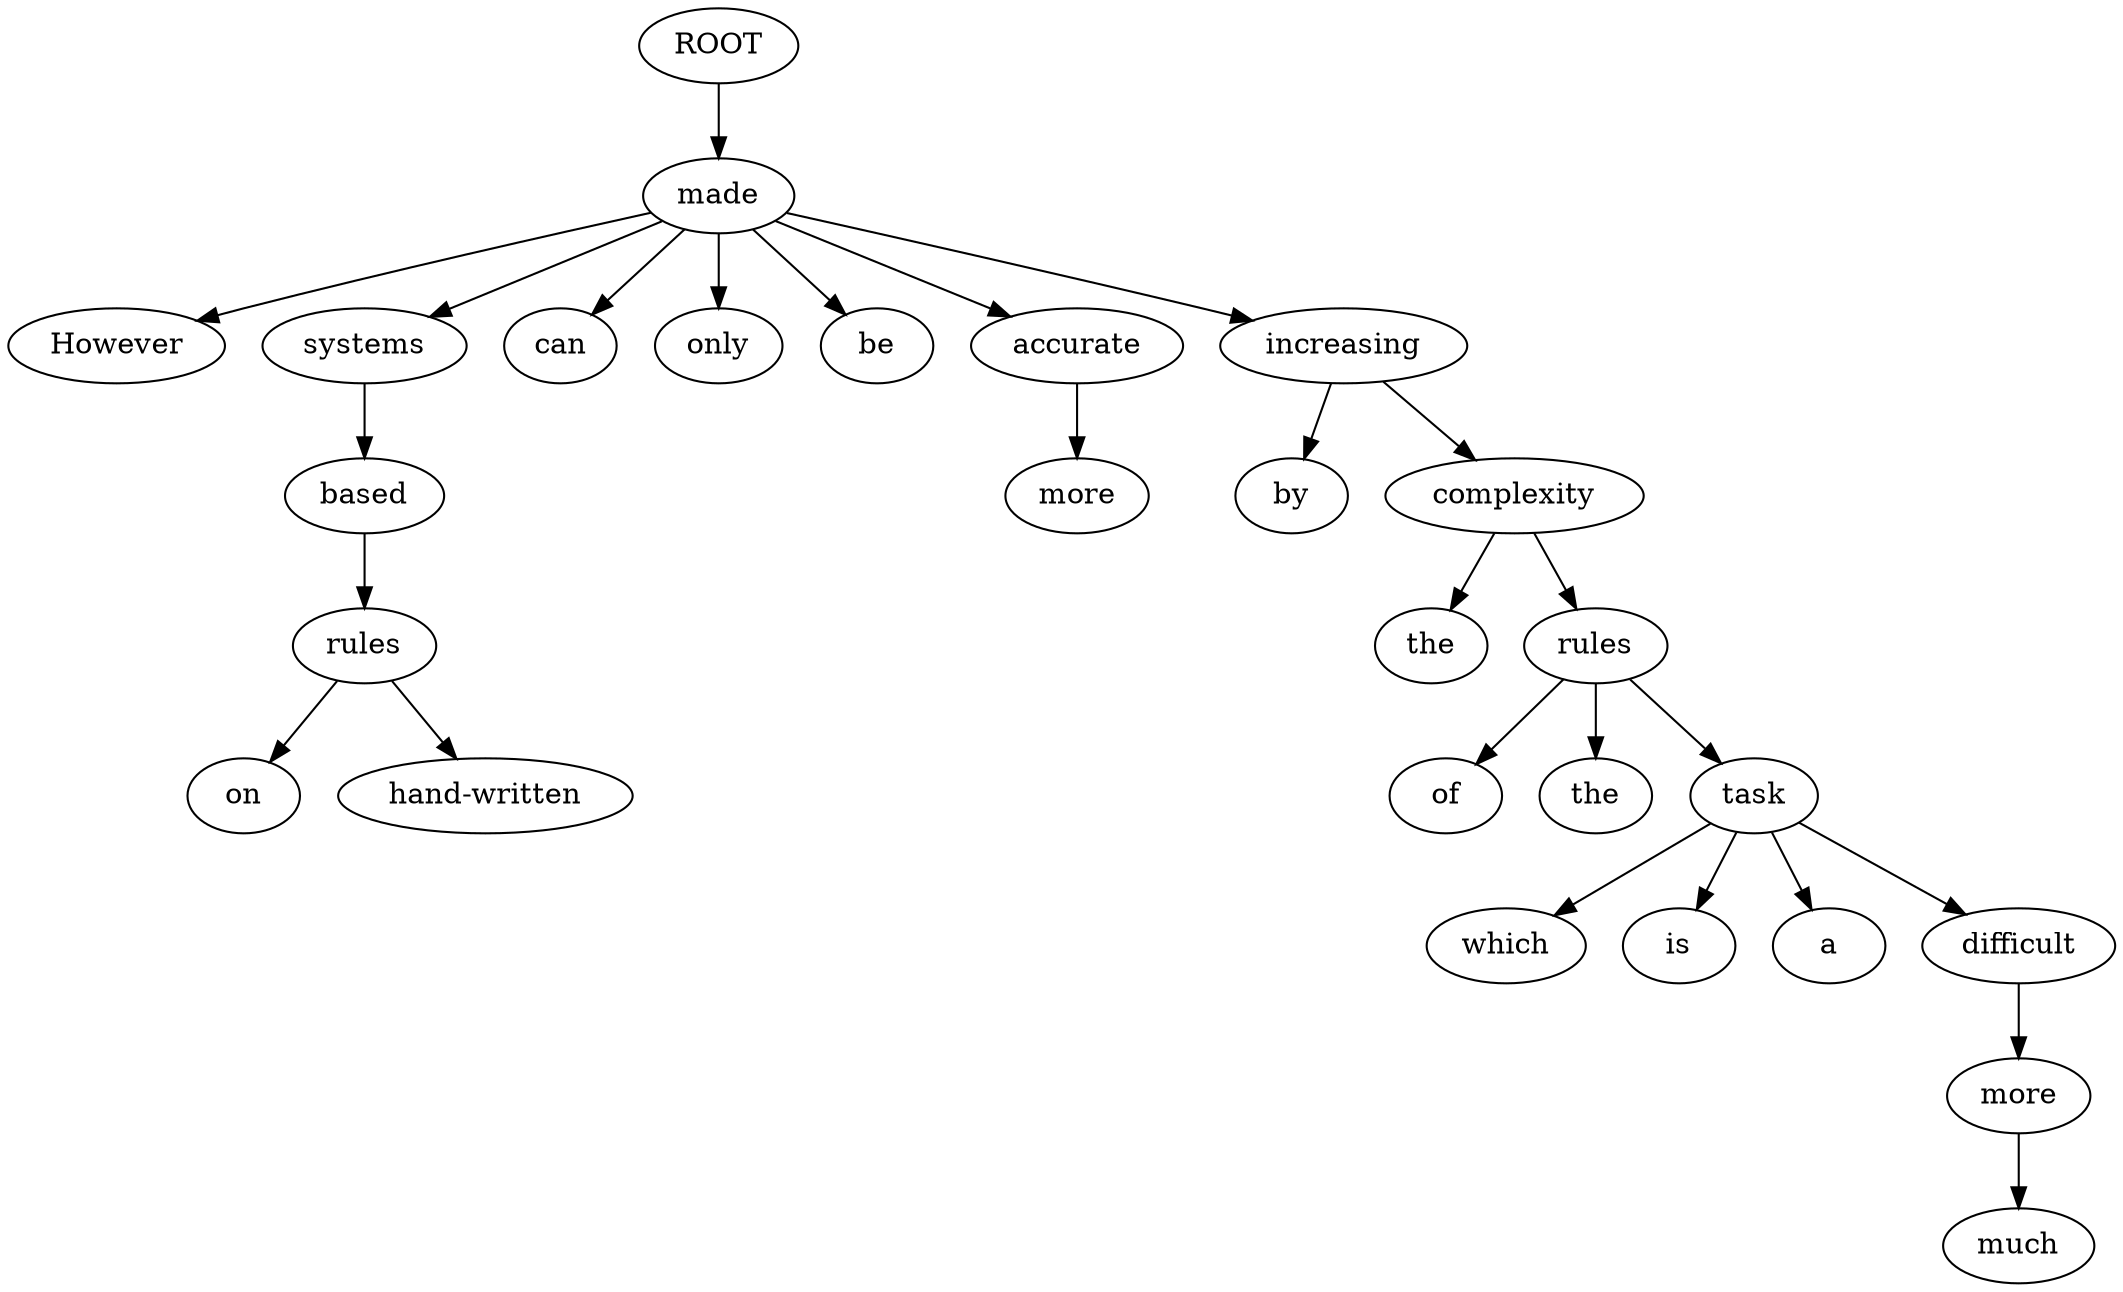 digraph graph45 {
	node0 [label="ROOT"];
	node1 [label="However"];
	node3 [label="systems"];
	node4 [label="based"];
	node5 [label="on"];
	node6 [label="hand-written"];
	node7 [label="rules"];
	node8 [label="can"];
	node9 [label="only"];
	node10 [label="be"];
	node11 [label="made"];
	node12 [label="more"];
	node13 [label="accurate"];
	node14 [label="by"];
	node15 [label="increasing"];
	node16 [label="the"];
	node17 [label="complexity"];
	node18 [label="of"];
	node19 [label="the"];
	node20 [label="rules"];
	node22 [label="which"];
	node23 [label="is"];
	node24 [label="a"];
	node25 [label="much"];
	node26 [label="more"];
	node27 [label="difficult"];
	node28 [label="task"];
	node0 -> node11;
	node11 -> node1;
	node11 -> node3;
	node3 -> node4;
	node7 -> node5;
	node7 -> node6;
	node4 -> node7;
	node11 -> node8;
	node11 -> node9;
	node11 -> node10;
	node13 -> node12;
	node11 -> node13;
	node15 -> node14;
	node11 -> node15;
	node17 -> node16;
	node15 -> node17;
	node20 -> node18;
	node20 -> node19;
	node17 -> node20;
	node28 -> node22;
	node28 -> node23;
	node28 -> node24;
	node26 -> node25;
	node27 -> node26;
	node28 -> node27;
	node20 -> node28;
}
